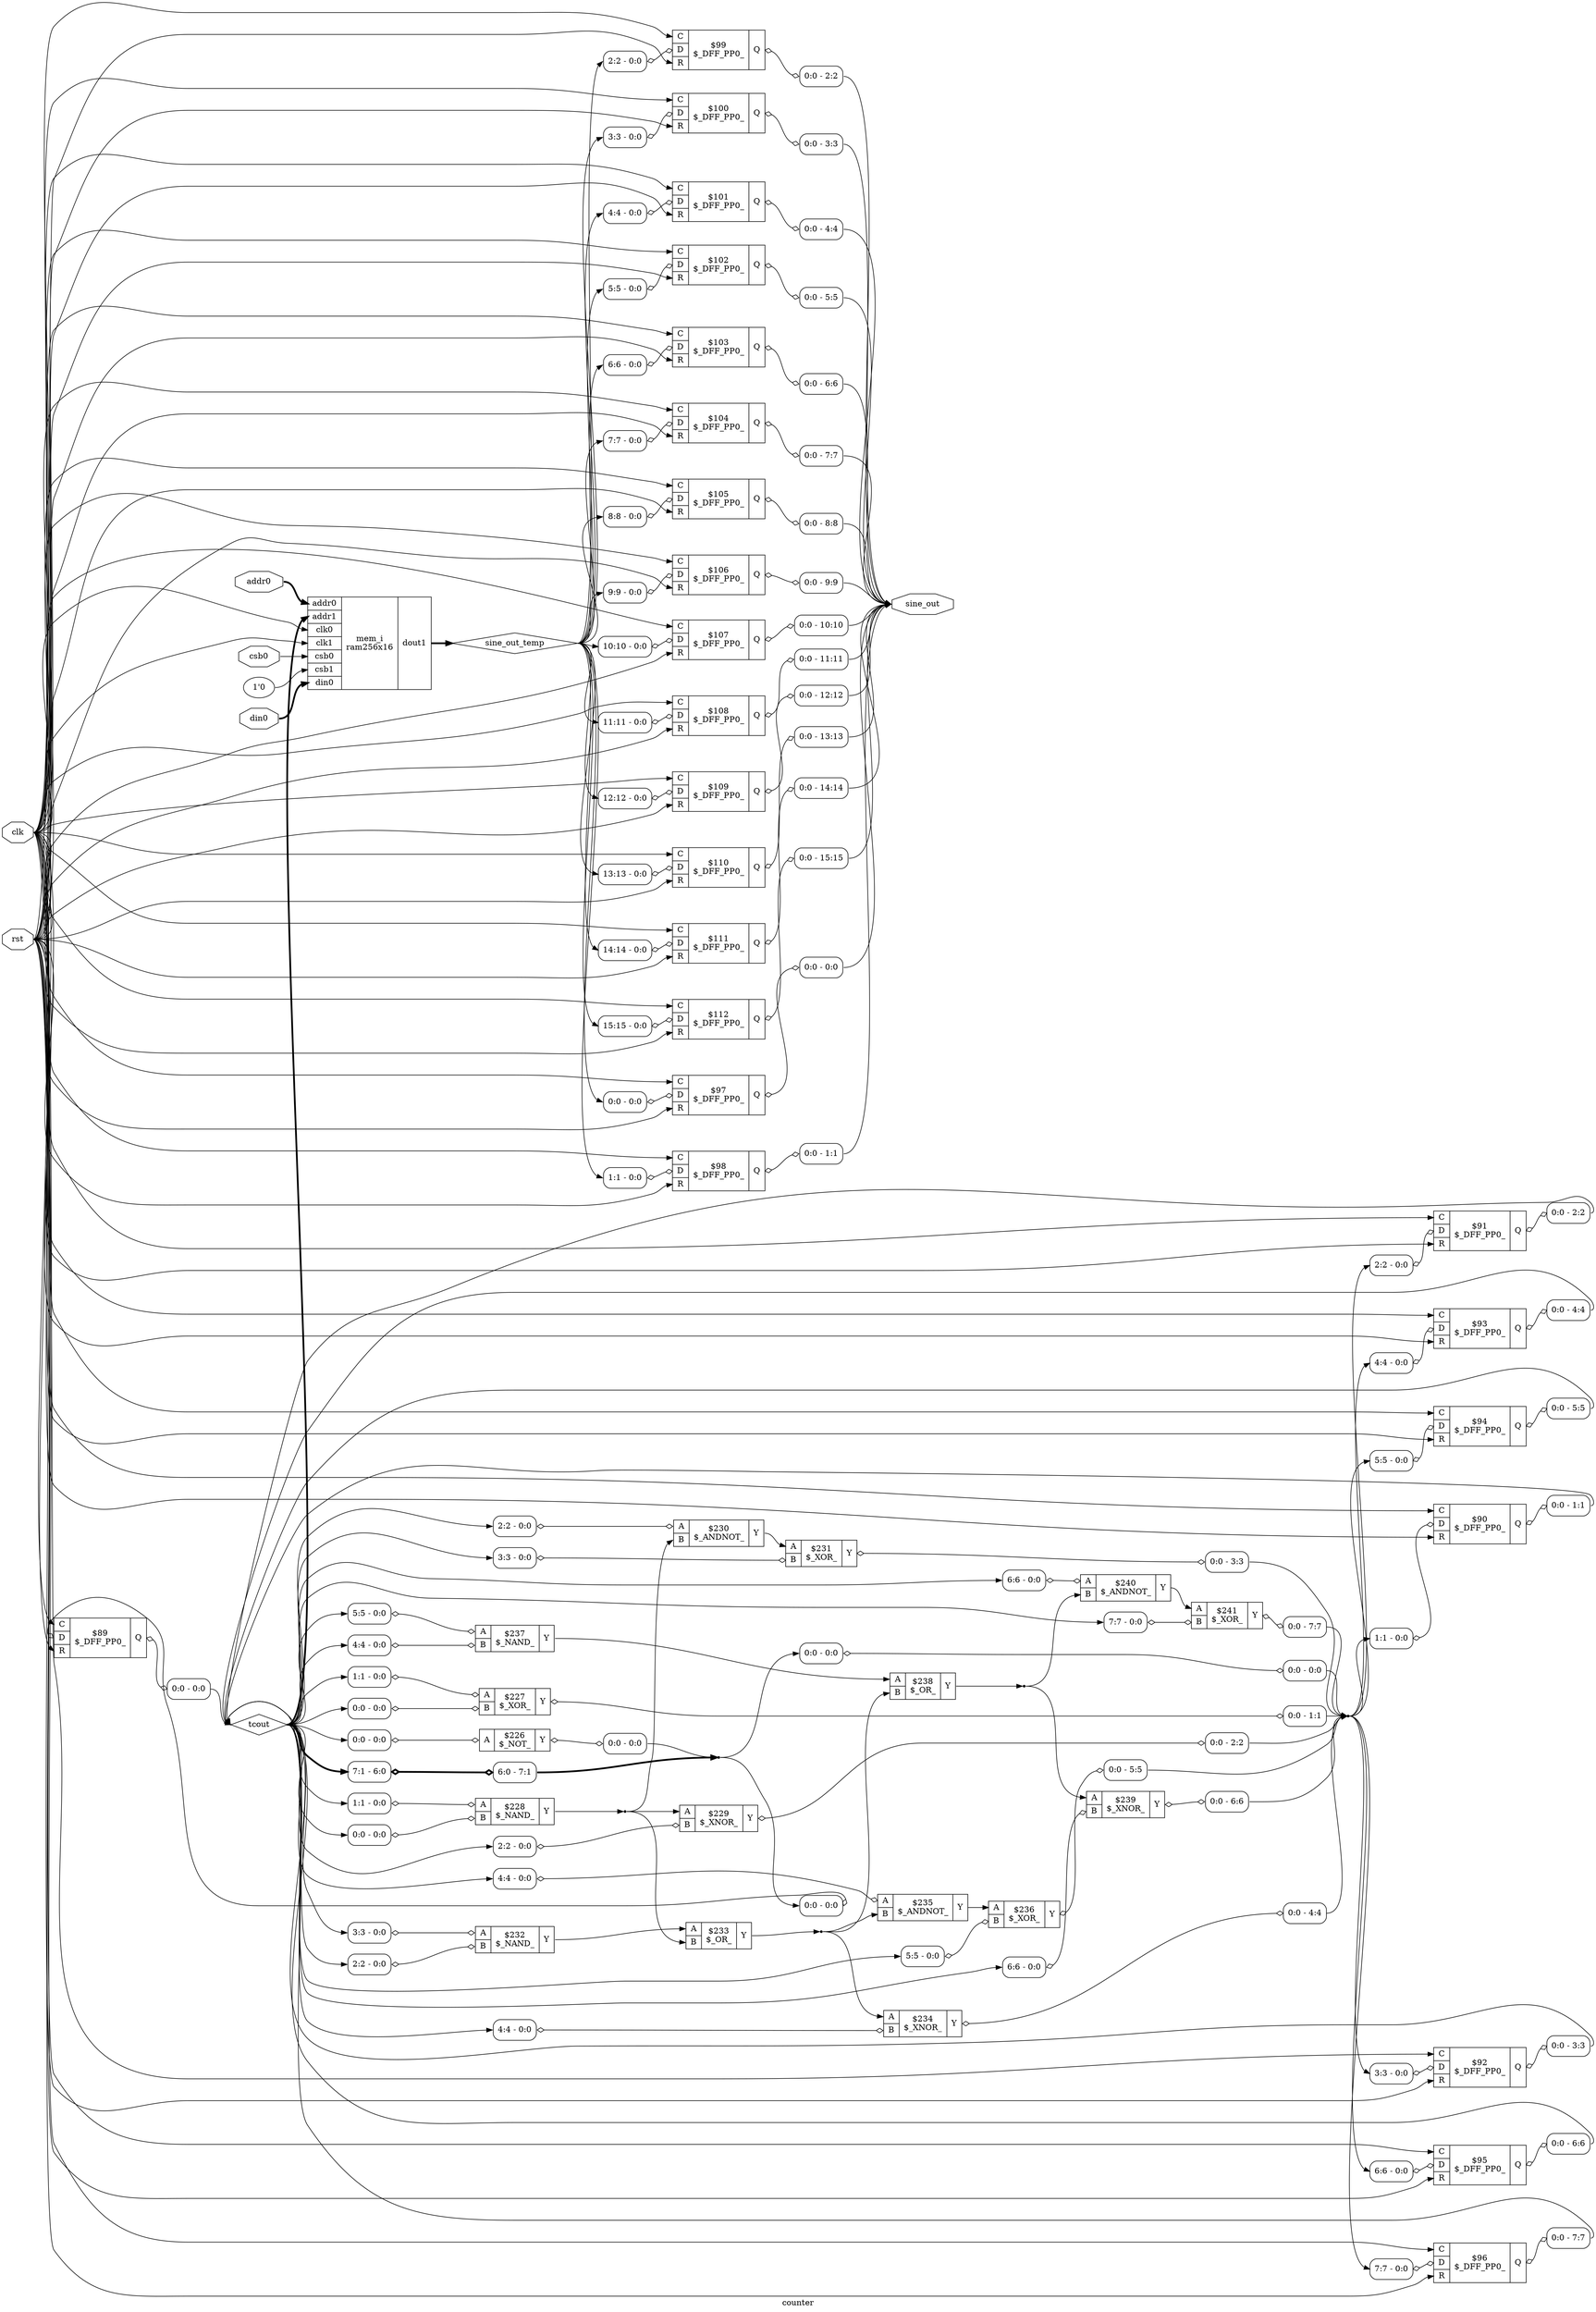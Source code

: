 digraph "counter" {
label="counter";
rankdir="LR";
remincross=true;
n11 [ shape=octagon, label="addr0", color="black", fontcolor="black"];
n12 [ shape=octagon, label="clk", color="black", fontcolor="black"];
n13 [ shape=octagon, label="csb0", color="black", fontcolor="black"];
n14 [ shape=octagon, label="din0", color="black", fontcolor="black"];
n15 [ shape=octagon, label="rst", color="black", fontcolor="black"];
n16 [ shape=octagon, label="sine_out", color="black", fontcolor="black"];
n17 [ shape=diamond, label="sine_out_temp", color="black", fontcolor="black"];
n18 [ shape=diamond, label="tcout", color="black", fontcolor="black"];
c21 [ shape=record, label="{{<p19> A}|$226\n$_NOT_|{<p20> Y}}",  ];
x0 [ shape=record, style=rounded, label="<s0> 0:0 - 0:0 ", color="black", fontcolor="black" ];
x0:e -> c21:p19:w [arrowhead=odiamond, arrowtail=odiamond, dir=both, color="black", fontcolor="black", label=""];
x1 [ shape=record, style=rounded, label="<s0> 0:0 - 0:0 ", color="black", fontcolor="black" ];
c21:p20:e -> x1:w [arrowhead=odiamond, arrowtail=odiamond, dir=both, color="black", fontcolor="black", label=""];
c23 [ shape=record, label="{{<p19> A|<p22> B}|$227\n$_XOR_|{<p20> Y}}",  ];
x2 [ shape=record, style=rounded, label="<s0> 1:1 - 0:0 ", color="black", fontcolor="black" ];
x2:e -> c23:p19:w [arrowhead=odiamond, arrowtail=odiamond, dir=both, color="black", fontcolor="black", label=""];
x3 [ shape=record, style=rounded, label="<s0> 0:0 - 0:0 ", color="black", fontcolor="black" ];
x3:e -> c23:p22:w [arrowhead=odiamond, arrowtail=odiamond, dir=both, color="black", fontcolor="black", label=""];
x4 [ shape=record, style=rounded, label="<s0> 0:0 - 1:1 ", color="black", fontcolor="black" ];
c23:p20:e -> x4:w [arrowhead=odiamond, arrowtail=odiamond, dir=both, color="black", fontcolor="black", label=""];
c24 [ shape=record, label="{{<p19> A|<p22> B}|$228\n$_NAND_|{<p20> Y}}",  ];
x5 [ shape=record, style=rounded, label="<s0> 1:1 - 0:0 ", color="black", fontcolor="black" ];
x5:e -> c24:p19:w [arrowhead=odiamond, arrowtail=odiamond, dir=both, color="black", fontcolor="black", label=""];
x6 [ shape=record, style=rounded, label="<s0> 0:0 - 0:0 ", color="black", fontcolor="black" ];
x6:e -> c24:p22:w [arrowhead=odiamond, arrowtail=odiamond, dir=both, color="black", fontcolor="black", label=""];
c25 [ shape=record, label="{{<p19> A|<p22> B}|$229\n$_XNOR_|{<p20> Y}}",  ];
x7 [ shape=record, style=rounded, label="<s0> 2:2 - 0:0 ", color="black", fontcolor="black" ];
x7:e -> c25:p22:w [arrowhead=odiamond, arrowtail=odiamond, dir=both, color="black", fontcolor="black", label=""];
x8 [ shape=record, style=rounded, label="<s0> 0:0 - 2:2 ", color="black", fontcolor="black" ];
c25:p20:e -> x8:w [arrowhead=odiamond, arrowtail=odiamond, dir=both, color="black", fontcolor="black", label=""];
c26 [ shape=record, label="{{<p19> A|<p22> B}|$230\n$_ANDNOT_|{<p20> Y}}",  ];
x9 [ shape=record, style=rounded, label="<s0> 2:2 - 0:0 ", color="black", fontcolor="black" ];
x9:e -> c26:p19:w [arrowhead=odiamond, arrowtail=odiamond, dir=both, color="black", fontcolor="black", label=""];
c27 [ shape=record, label="{{<p19> A|<p22> B}|$231\n$_XOR_|{<p20> Y}}",  ];
x10 [ shape=record, style=rounded, label="<s0> 3:3 - 0:0 ", color="black", fontcolor="black" ];
x10:e -> c27:p22:w [arrowhead=odiamond, arrowtail=odiamond, dir=both, color="black", fontcolor="black", label=""];
x11 [ shape=record, style=rounded, label="<s0> 0:0 - 3:3 ", color="black", fontcolor="black" ];
c27:p20:e -> x11:w [arrowhead=odiamond, arrowtail=odiamond, dir=both, color="black", fontcolor="black", label=""];
c28 [ shape=record, label="{{<p19> A|<p22> B}|$232\n$_NAND_|{<p20> Y}}",  ];
x12 [ shape=record, style=rounded, label="<s0> 3:3 - 0:0 ", color="black", fontcolor="black" ];
x12:e -> c28:p19:w [arrowhead=odiamond, arrowtail=odiamond, dir=both, color="black", fontcolor="black", label=""];
x13 [ shape=record, style=rounded, label="<s0> 2:2 - 0:0 ", color="black", fontcolor="black" ];
x13:e -> c28:p22:w [arrowhead=odiamond, arrowtail=odiamond, dir=both, color="black", fontcolor="black", label=""];
c29 [ shape=record, label="{{<p19> A|<p22> B}|$233\n$_OR_|{<p20> Y}}",  ];
c30 [ shape=record, label="{{<p19> A|<p22> B}|$234\n$_XNOR_|{<p20> Y}}",  ];
x14 [ shape=record, style=rounded, label="<s0> 4:4 - 0:0 ", color="black", fontcolor="black" ];
x14:e -> c30:p22:w [arrowhead=odiamond, arrowtail=odiamond, dir=both, color="black", fontcolor="black", label=""];
x15 [ shape=record, style=rounded, label="<s0> 0:0 - 4:4 ", color="black", fontcolor="black" ];
c30:p20:e -> x15:w [arrowhead=odiamond, arrowtail=odiamond, dir=both, color="black", fontcolor="black", label=""];
c31 [ shape=record, label="{{<p19> A|<p22> B}|$235\n$_ANDNOT_|{<p20> Y}}",  ];
x16 [ shape=record, style=rounded, label="<s0> 4:4 - 0:0 ", color="black", fontcolor="black" ];
x16:e -> c31:p19:w [arrowhead=odiamond, arrowtail=odiamond, dir=both, color="black", fontcolor="black", label=""];
c32 [ shape=record, label="{{<p19> A|<p22> B}|$236\n$_XOR_|{<p20> Y}}",  ];
x17 [ shape=record, style=rounded, label="<s0> 5:5 - 0:0 ", color="black", fontcolor="black" ];
x17:e -> c32:p22:w [arrowhead=odiamond, arrowtail=odiamond, dir=both, color="black", fontcolor="black", label=""];
x18 [ shape=record, style=rounded, label="<s0> 0:0 - 5:5 ", color="black", fontcolor="black" ];
c32:p20:e -> x18:w [arrowhead=odiamond, arrowtail=odiamond, dir=both, color="black", fontcolor="black", label=""];
c33 [ shape=record, label="{{<p19> A|<p22> B}|$237\n$_NAND_|{<p20> Y}}",  ];
x19 [ shape=record, style=rounded, label="<s0> 5:5 - 0:0 ", color="black", fontcolor="black" ];
x19:e -> c33:p19:w [arrowhead=odiamond, arrowtail=odiamond, dir=both, color="black", fontcolor="black", label=""];
x20 [ shape=record, style=rounded, label="<s0> 4:4 - 0:0 ", color="black", fontcolor="black" ];
x20:e -> c33:p22:w [arrowhead=odiamond, arrowtail=odiamond, dir=both, color="black", fontcolor="black", label=""];
c34 [ shape=record, label="{{<p19> A|<p22> B}|$238\n$_OR_|{<p20> Y}}",  ];
c35 [ shape=record, label="{{<p19> A|<p22> B}|$239\n$_XNOR_|{<p20> Y}}",  ];
x21 [ shape=record, style=rounded, label="<s0> 6:6 - 0:0 ", color="black", fontcolor="black" ];
x21:e -> c35:p22:w [arrowhead=odiamond, arrowtail=odiamond, dir=both, color="black", fontcolor="black", label=""];
x22 [ shape=record, style=rounded, label="<s0> 0:0 - 6:6 ", color="black", fontcolor="black" ];
c35:p20:e -> x22:w [arrowhead=odiamond, arrowtail=odiamond, dir=both, color="black", fontcolor="black", label=""];
c36 [ shape=record, label="{{<p19> A|<p22> B}|$240\n$_ANDNOT_|{<p20> Y}}",  ];
x23 [ shape=record, style=rounded, label="<s0> 6:6 - 0:0 ", color="black", fontcolor="black" ];
x23:e -> c36:p19:w [arrowhead=odiamond, arrowtail=odiamond, dir=both, color="black", fontcolor="black", label=""];
c37 [ shape=record, label="{{<p19> A|<p22> B}|$241\n$_XOR_|{<p20> Y}}",  ];
x24 [ shape=record, style=rounded, label="<s0> 7:7 - 0:0 ", color="black", fontcolor="black" ];
x24:e -> c37:p22:w [arrowhead=odiamond, arrowtail=odiamond, dir=both, color="black", fontcolor="black", label=""];
x25 [ shape=record, style=rounded, label="<s0> 0:0 - 7:7 ", color="black", fontcolor="black" ];
c37:p20:e -> x25:w [arrowhead=odiamond, arrowtail=odiamond, dir=both, color="black", fontcolor="black", label=""];
c42 [ shape=record, label="{{<p38> C|<p39> D|<p40> R}|$100\n$_DFF_PP0_|{<p41> Q}}",  ];
x26 [ shape=record, style=rounded, label="<s0> 3:3 - 0:0 ", color="black", fontcolor="black" ];
x26:e -> c42:p39:w [arrowhead=odiamond, arrowtail=odiamond, dir=both, color="black", fontcolor="black", label=""];
x27 [ shape=record, style=rounded, label="<s0> 0:0 - 3:3 ", color="black", fontcolor="black" ];
c42:p41:e -> x27:w [arrowhead=odiamond, arrowtail=odiamond, dir=both, color="black", fontcolor="black", label=""];
c43 [ shape=record, label="{{<p38> C|<p39> D|<p40> R}|$101\n$_DFF_PP0_|{<p41> Q}}",  ];
x28 [ shape=record, style=rounded, label="<s0> 4:4 - 0:0 ", color="black", fontcolor="black" ];
x28:e -> c43:p39:w [arrowhead=odiamond, arrowtail=odiamond, dir=both, color="black", fontcolor="black", label=""];
x29 [ shape=record, style=rounded, label="<s0> 0:0 - 4:4 ", color="black", fontcolor="black" ];
c43:p41:e -> x29:w [arrowhead=odiamond, arrowtail=odiamond, dir=both, color="black", fontcolor="black", label=""];
c44 [ shape=record, label="{{<p38> C|<p39> D|<p40> R}|$102\n$_DFF_PP0_|{<p41> Q}}",  ];
x30 [ shape=record, style=rounded, label="<s0> 5:5 - 0:0 ", color="black", fontcolor="black" ];
x30:e -> c44:p39:w [arrowhead=odiamond, arrowtail=odiamond, dir=both, color="black", fontcolor="black", label=""];
x31 [ shape=record, style=rounded, label="<s0> 0:0 - 5:5 ", color="black", fontcolor="black" ];
c44:p41:e -> x31:w [arrowhead=odiamond, arrowtail=odiamond, dir=both, color="black", fontcolor="black", label=""];
c45 [ shape=record, label="{{<p38> C|<p39> D|<p40> R}|$103\n$_DFF_PP0_|{<p41> Q}}",  ];
x32 [ shape=record, style=rounded, label="<s0> 6:6 - 0:0 ", color="black", fontcolor="black" ];
x32:e -> c45:p39:w [arrowhead=odiamond, arrowtail=odiamond, dir=both, color="black", fontcolor="black", label=""];
x33 [ shape=record, style=rounded, label="<s0> 0:0 - 6:6 ", color="black", fontcolor="black" ];
c45:p41:e -> x33:w [arrowhead=odiamond, arrowtail=odiamond, dir=both, color="black", fontcolor="black", label=""];
c46 [ shape=record, label="{{<p38> C|<p39> D|<p40> R}|$104\n$_DFF_PP0_|{<p41> Q}}",  ];
x34 [ shape=record, style=rounded, label="<s0> 7:7 - 0:0 ", color="black", fontcolor="black" ];
x34:e -> c46:p39:w [arrowhead=odiamond, arrowtail=odiamond, dir=both, color="black", fontcolor="black", label=""];
x35 [ shape=record, style=rounded, label="<s0> 0:0 - 7:7 ", color="black", fontcolor="black" ];
c46:p41:e -> x35:w [arrowhead=odiamond, arrowtail=odiamond, dir=both, color="black", fontcolor="black", label=""];
c47 [ shape=record, label="{{<p38> C|<p39> D|<p40> R}|$105\n$_DFF_PP0_|{<p41> Q}}",  ];
x36 [ shape=record, style=rounded, label="<s0> 8:8 - 0:0 ", color="black", fontcolor="black" ];
x36:e -> c47:p39:w [arrowhead=odiamond, arrowtail=odiamond, dir=both, color="black", fontcolor="black", label=""];
x37 [ shape=record, style=rounded, label="<s0> 0:0 - 8:8 ", color="black", fontcolor="black" ];
c47:p41:e -> x37:w [arrowhead=odiamond, arrowtail=odiamond, dir=both, color="black", fontcolor="black", label=""];
c48 [ shape=record, label="{{<p38> C|<p39> D|<p40> R}|$106\n$_DFF_PP0_|{<p41> Q}}",  ];
x38 [ shape=record, style=rounded, label="<s0> 9:9 - 0:0 ", color="black", fontcolor="black" ];
x38:e -> c48:p39:w [arrowhead=odiamond, arrowtail=odiamond, dir=both, color="black", fontcolor="black", label=""];
x39 [ shape=record, style=rounded, label="<s0> 0:0 - 9:9 ", color="black", fontcolor="black" ];
c48:p41:e -> x39:w [arrowhead=odiamond, arrowtail=odiamond, dir=both, color="black", fontcolor="black", label=""];
c49 [ shape=record, label="{{<p38> C|<p39> D|<p40> R}|$107\n$_DFF_PP0_|{<p41> Q}}",  ];
x40 [ shape=record, style=rounded, label="<s0> 10:10 - 0:0 ", color="black", fontcolor="black" ];
x40:e -> c49:p39:w [arrowhead=odiamond, arrowtail=odiamond, dir=both, color="black", fontcolor="black", label=""];
x41 [ shape=record, style=rounded, label="<s0> 0:0 - 10:10 ", color="black", fontcolor="black" ];
c49:p41:e -> x41:w [arrowhead=odiamond, arrowtail=odiamond, dir=both, color="black", fontcolor="black", label=""];
c50 [ shape=record, label="{{<p38> C|<p39> D|<p40> R}|$108\n$_DFF_PP0_|{<p41> Q}}",  ];
x42 [ shape=record, style=rounded, label="<s0> 11:11 - 0:0 ", color="black", fontcolor="black" ];
x42:e -> c50:p39:w [arrowhead=odiamond, arrowtail=odiamond, dir=both, color="black", fontcolor="black", label=""];
x43 [ shape=record, style=rounded, label="<s0> 0:0 - 11:11 ", color="black", fontcolor="black" ];
c50:p41:e -> x43:w [arrowhead=odiamond, arrowtail=odiamond, dir=both, color="black", fontcolor="black", label=""];
c51 [ shape=record, label="{{<p38> C|<p39> D|<p40> R}|$109\n$_DFF_PP0_|{<p41> Q}}",  ];
x44 [ shape=record, style=rounded, label="<s0> 12:12 - 0:0 ", color="black", fontcolor="black" ];
x44:e -> c51:p39:w [arrowhead=odiamond, arrowtail=odiamond, dir=both, color="black", fontcolor="black", label=""];
x45 [ shape=record, style=rounded, label="<s0> 0:0 - 12:12 ", color="black", fontcolor="black" ];
c51:p41:e -> x45:w [arrowhead=odiamond, arrowtail=odiamond, dir=both, color="black", fontcolor="black", label=""];
c52 [ shape=record, label="{{<p38> C|<p39> D|<p40> R}|$110\n$_DFF_PP0_|{<p41> Q}}",  ];
x46 [ shape=record, style=rounded, label="<s0> 13:13 - 0:0 ", color="black", fontcolor="black" ];
x46:e -> c52:p39:w [arrowhead=odiamond, arrowtail=odiamond, dir=both, color="black", fontcolor="black", label=""];
x47 [ shape=record, style=rounded, label="<s0> 0:0 - 13:13 ", color="black", fontcolor="black" ];
c52:p41:e -> x47:w [arrowhead=odiamond, arrowtail=odiamond, dir=both, color="black", fontcolor="black", label=""];
c53 [ shape=record, label="{{<p38> C|<p39> D|<p40> R}|$111\n$_DFF_PP0_|{<p41> Q}}",  ];
x48 [ shape=record, style=rounded, label="<s0> 14:14 - 0:0 ", color="black", fontcolor="black" ];
x48:e -> c53:p39:w [arrowhead=odiamond, arrowtail=odiamond, dir=both, color="black", fontcolor="black", label=""];
x49 [ shape=record, style=rounded, label="<s0> 0:0 - 14:14 ", color="black", fontcolor="black" ];
c53:p41:e -> x49:w [arrowhead=odiamond, arrowtail=odiamond, dir=both, color="black", fontcolor="black", label=""];
c54 [ shape=record, label="{{<p38> C|<p39> D|<p40> R}|$112\n$_DFF_PP0_|{<p41> Q}}",  ];
x50 [ shape=record, style=rounded, label="<s0> 15:15 - 0:0 ", color="black", fontcolor="black" ];
x50:e -> c54:p39:w [arrowhead=odiamond, arrowtail=odiamond, dir=both, color="black", fontcolor="black", label=""];
x51 [ shape=record, style=rounded, label="<s0> 0:0 - 15:15 ", color="black", fontcolor="black" ];
c54:p41:e -> x51:w [arrowhead=odiamond, arrowtail=odiamond, dir=both, color="black", fontcolor="black", label=""];
c55 [ shape=record, label="{{<p38> C|<p39> D|<p40> R}|$89\n$_DFF_PP0_|{<p41> Q}}",  ];
x52 [ shape=record, style=rounded, label="<s0> 0:0 - 0:0 ", color="black", fontcolor="black" ];
x52:e -> c55:p39:w [arrowhead=odiamond, arrowtail=odiamond, dir=both, color="black", fontcolor="black", label=""];
x53 [ shape=record, style=rounded, label="<s0> 0:0 - 0:0 ", color="black", fontcolor="black" ];
c55:p41:e -> x53:w [arrowhead=odiamond, arrowtail=odiamond, dir=both, color="black", fontcolor="black", label=""];
c56 [ shape=record, label="{{<p38> C|<p39> D|<p40> R}|$90\n$_DFF_PP0_|{<p41> Q}}",  ];
x54 [ shape=record, style=rounded, label="<s0> 1:1 - 0:0 ", color="black", fontcolor="black" ];
x54:e -> c56:p39:w [arrowhead=odiamond, arrowtail=odiamond, dir=both, color="black", fontcolor="black", label=""];
x55 [ shape=record, style=rounded, label="<s0> 0:0 - 1:1 ", color="black", fontcolor="black" ];
c56:p41:e -> x55:w [arrowhead=odiamond, arrowtail=odiamond, dir=both, color="black", fontcolor="black", label=""];
c57 [ shape=record, label="{{<p38> C|<p39> D|<p40> R}|$91\n$_DFF_PP0_|{<p41> Q}}",  ];
x56 [ shape=record, style=rounded, label="<s0> 2:2 - 0:0 ", color="black", fontcolor="black" ];
x56:e -> c57:p39:w [arrowhead=odiamond, arrowtail=odiamond, dir=both, color="black", fontcolor="black", label=""];
x57 [ shape=record, style=rounded, label="<s0> 0:0 - 2:2 ", color="black", fontcolor="black" ];
c57:p41:e -> x57:w [arrowhead=odiamond, arrowtail=odiamond, dir=both, color="black", fontcolor="black", label=""];
c58 [ shape=record, label="{{<p38> C|<p39> D|<p40> R}|$92\n$_DFF_PP0_|{<p41> Q}}",  ];
x58 [ shape=record, style=rounded, label="<s0> 3:3 - 0:0 ", color="black", fontcolor="black" ];
x58:e -> c58:p39:w [arrowhead=odiamond, arrowtail=odiamond, dir=both, color="black", fontcolor="black", label=""];
x59 [ shape=record, style=rounded, label="<s0> 0:0 - 3:3 ", color="black", fontcolor="black" ];
c58:p41:e -> x59:w [arrowhead=odiamond, arrowtail=odiamond, dir=both, color="black", fontcolor="black", label=""];
c59 [ shape=record, label="{{<p38> C|<p39> D|<p40> R}|$93\n$_DFF_PP0_|{<p41> Q}}",  ];
x60 [ shape=record, style=rounded, label="<s0> 4:4 - 0:0 ", color="black", fontcolor="black" ];
x60:e -> c59:p39:w [arrowhead=odiamond, arrowtail=odiamond, dir=both, color="black", fontcolor="black", label=""];
x61 [ shape=record, style=rounded, label="<s0> 0:0 - 4:4 ", color="black", fontcolor="black" ];
c59:p41:e -> x61:w [arrowhead=odiamond, arrowtail=odiamond, dir=both, color="black", fontcolor="black", label=""];
c60 [ shape=record, label="{{<p38> C|<p39> D|<p40> R}|$94\n$_DFF_PP0_|{<p41> Q}}",  ];
x62 [ shape=record, style=rounded, label="<s0> 5:5 - 0:0 ", color="black", fontcolor="black" ];
x62:e -> c60:p39:w [arrowhead=odiamond, arrowtail=odiamond, dir=both, color="black", fontcolor="black", label=""];
x63 [ shape=record, style=rounded, label="<s0> 0:0 - 5:5 ", color="black", fontcolor="black" ];
c60:p41:e -> x63:w [arrowhead=odiamond, arrowtail=odiamond, dir=both, color="black", fontcolor="black", label=""];
c61 [ shape=record, label="{{<p38> C|<p39> D|<p40> R}|$95\n$_DFF_PP0_|{<p41> Q}}",  ];
x64 [ shape=record, style=rounded, label="<s0> 6:6 - 0:0 ", color="black", fontcolor="black" ];
x64:e -> c61:p39:w [arrowhead=odiamond, arrowtail=odiamond, dir=both, color="black", fontcolor="black", label=""];
x65 [ shape=record, style=rounded, label="<s0> 0:0 - 6:6 ", color="black", fontcolor="black" ];
c61:p41:e -> x65:w [arrowhead=odiamond, arrowtail=odiamond, dir=both, color="black", fontcolor="black", label=""];
c62 [ shape=record, label="{{<p38> C|<p39> D|<p40> R}|$96\n$_DFF_PP0_|{<p41> Q}}",  ];
x66 [ shape=record, style=rounded, label="<s0> 7:7 - 0:0 ", color="black", fontcolor="black" ];
x66:e -> c62:p39:w [arrowhead=odiamond, arrowtail=odiamond, dir=both, color="black", fontcolor="black", label=""];
x67 [ shape=record, style=rounded, label="<s0> 0:0 - 7:7 ", color="black", fontcolor="black" ];
c62:p41:e -> x67:w [arrowhead=odiamond, arrowtail=odiamond, dir=both, color="black", fontcolor="black", label=""];
c63 [ shape=record, label="{{<p38> C|<p39> D|<p40> R}|$97\n$_DFF_PP0_|{<p41> Q}}",  ];
x68 [ shape=record, style=rounded, label="<s0> 0:0 - 0:0 ", color="black", fontcolor="black" ];
x68:e -> c63:p39:w [arrowhead=odiamond, arrowtail=odiamond, dir=both, color="black", fontcolor="black", label=""];
x69 [ shape=record, style=rounded, label="<s0> 0:0 - 0:0 ", color="black", fontcolor="black" ];
c63:p41:e -> x69:w [arrowhead=odiamond, arrowtail=odiamond, dir=both, color="black", fontcolor="black", label=""];
c64 [ shape=record, label="{{<p38> C|<p39> D|<p40> R}|$98\n$_DFF_PP0_|{<p41> Q}}",  ];
x70 [ shape=record, style=rounded, label="<s0> 1:1 - 0:0 ", color="black", fontcolor="black" ];
x70:e -> c64:p39:w [arrowhead=odiamond, arrowtail=odiamond, dir=both, color="black", fontcolor="black", label=""];
x71 [ shape=record, style=rounded, label="<s0> 0:0 - 1:1 ", color="black", fontcolor="black" ];
c64:p41:e -> x71:w [arrowhead=odiamond, arrowtail=odiamond, dir=both, color="black", fontcolor="black", label=""];
c65 [ shape=record, label="{{<p38> C|<p39> D|<p40> R}|$99\n$_DFF_PP0_|{<p41> Q}}",  ];
x72 [ shape=record, style=rounded, label="<s0> 2:2 - 0:0 ", color="black", fontcolor="black" ];
x72:e -> c65:p39:w [arrowhead=odiamond, arrowtail=odiamond, dir=both, color="black", fontcolor="black", label=""];
x73 [ shape=record, style=rounded, label="<s0> 0:0 - 2:2 ", color="black", fontcolor="black" ];
c65:p41:e -> x73:w [arrowhead=odiamond, arrowtail=odiamond, dir=both, color="black", fontcolor="black", label=""];
v74 [ label="1'0" ];
c71 [ shape=record, label="{{<p11> addr0|<p66> addr1|<p67> clk0|<p68> clk1|<p13> csb0|<p69> csb1|<p14> din0}|mem_i\nram256x16|{<p70> dout1}}",  ];
x75 [ shape=record, style=rounded, label="<s0> 7:1 - 6:0 ", color="black", fontcolor="black" ];
x76 [ shape=record, style=rounded, label="<s0> 6:0 - 7:1 ", color="black", fontcolor="black" ];
x75:e -> x76:w [arrowhead=odiamond, arrowtail=odiamond, dir=both, color="black", fontcolor="black", style="setlinewidth(3)", label=""];
x77 [ shape=record, style=rounded, label="<s0> 0:0 - 0:0 ", color="black", fontcolor="black" ];
x78 [ shape=record, style=rounded, label="<s0> 0:0 - 0:0 ", color="black", fontcolor="black" ];
x77:e -> x78:w [arrowhead=odiamond, arrowtail=odiamond, dir=both, color="black", fontcolor="black", label=""];
n1 [ shape=point ];
c24:p20:e -> n1:w [color="black", fontcolor="black", label=""];
n1:e -> c25:p19:w [color="black", fontcolor="black", label=""];
n1:e -> c26:p22:w [color="black", fontcolor="black", label=""];
n1:e -> c29:p22:w [color="black", fontcolor="black", label=""];
n10 [ shape=point ];
x11:s0:e -> n10:w [color="black", fontcolor="black", label=""];
x15:s0:e -> n10:w [color="black", fontcolor="black", label=""];
x18:s0:e -> n10:w [color="black", fontcolor="black", label=""];
x22:s0:e -> n10:w [color="black", fontcolor="black", label=""];
x25:s0:e -> n10:w [color="black", fontcolor="black", label=""];
x4:s0:e -> n10:w [color="black", fontcolor="black", label=""];
x78:s0:e -> n10:w [color="black", fontcolor="black", label=""];
x8:s0:e -> n10:w [color="black", fontcolor="black", label=""];
n10:e -> x54:s0:w [color="black", fontcolor="black", label=""];
n10:e -> x56:s0:w [color="black", fontcolor="black", label=""];
n10:e -> x58:s0:w [color="black", fontcolor="black", label=""];
n10:e -> x60:s0:w [color="black", fontcolor="black", label=""];
n10:e -> x62:s0:w [color="black", fontcolor="black", label=""];
n10:e -> x64:s0:w [color="black", fontcolor="black", label=""];
n10:e -> x66:s0:w [color="black", fontcolor="black", label=""];
n11:e -> c71:p11:w [color="black", fontcolor="black", style="setlinewidth(3)", label=""];
n12:e -> c42:p38:w [color="black", fontcolor="black", label=""];
n12:e -> c43:p38:w [color="black", fontcolor="black", label=""];
n12:e -> c44:p38:w [color="black", fontcolor="black", label=""];
n12:e -> c45:p38:w [color="black", fontcolor="black", label=""];
n12:e -> c46:p38:w [color="black", fontcolor="black", label=""];
n12:e -> c47:p38:w [color="black", fontcolor="black", label=""];
n12:e -> c48:p38:w [color="black", fontcolor="black", label=""];
n12:e -> c49:p38:w [color="black", fontcolor="black", label=""];
n12:e -> c50:p38:w [color="black", fontcolor="black", label=""];
n12:e -> c51:p38:w [color="black", fontcolor="black", label=""];
n12:e -> c52:p38:w [color="black", fontcolor="black", label=""];
n12:e -> c53:p38:w [color="black", fontcolor="black", label=""];
n12:e -> c54:p38:w [color="black", fontcolor="black", label=""];
n12:e -> c55:p38:w [color="black", fontcolor="black", label=""];
n12:e -> c56:p38:w [color="black", fontcolor="black", label=""];
n12:e -> c57:p38:w [color="black", fontcolor="black", label=""];
n12:e -> c58:p38:w [color="black", fontcolor="black", label=""];
n12:e -> c59:p38:w [color="black", fontcolor="black", label=""];
n12:e -> c60:p38:w [color="black", fontcolor="black", label=""];
n12:e -> c61:p38:w [color="black", fontcolor="black", label=""];
n12:e -> c62:p38:w [color="black", fontcolor="black", label=""];
n12:e -> c63:p38:w [color="black", fontcolor="black", label=""];
n12:e -> c64:p38:w [color="black", fontcolor="black", label=""];
n12:e -> c65:p38:w [color="black", fontcolor="black", label=""];
n12:e -> c71:p67:w [color="black", fontcolor="black", label=""];
n12:e -> c71:p68:w [color="black", fontcolor="black", label=""];
n13:e -> c71:p13:w [color="black", fontcolor="black", label=""];
n14:e -> c71:p14:w [color="black", fontcolor="black", style="setlinewidth(3)", label=""];
n15:e -> c42:p40:w [color="black", fontcolor="black", label=""];
n15:e -> c43:p40:w [color="black", fontcolor="black", label=""];
n15:e -> c44:p40:w [color="black", fontcolor="black", label=""];
n15:e -> c45:p40:w [color="black", fontcolor="black", label=""];
n15:e -> c46:p40:w [color="black", fontcolor="black", label=""];
n15:e -> c47:p40:w [color="black", fontcolor="black", label=""];
n15:e -> c48:p40:w [color="black", fontcolor="black", label=""];
n15:e -> c49:p40:w [color="black", fontcolor="black", label=""];
n15:e -> c50:p40:w [color="black", fontcolor="black", label=""];
n15:e -> c51:p40:w [color="black", fontcolor="black", label=""];
n15:e -> c52:p40:w [color="black", fontcolor="black", label=""];
n15:e -> c53:p40:w [color="black", fontcolor="black", label=""];
n15:e -> c54:p40:w [color="black", fontcolor="black", label=""];
n15:e -> c55:p40:w [color="black", fontcolor="black", label=""];
n15:e -> c56:p40:w [color="black", fontcolor="black", label=""];
n15:e -> c57:p40:w [color="black", fontcolor="black", label=""];
n15:e -> c58:p40:w [color="black", fontcolor="black", label=""];
n15:e -> c59:p40:w [color="black", fontcolor="black", label=""];
n15:e -> c60:p40:w [color="black", fontcolor="black", label=""];
n15:e -> c61:p40:w [color="black", fontcolor="black", label=""];
n15:e -> c62:p40:w [color="black", fontcolor="black", label=""];
n15:e -> c63:p40:w [color="black", fontcolor="black", label=""];
n15:e -> c64:p40:w [color="black", fontcolor="black", label=""];
n15:e -> c65:p40:w [color="black", fontcolor="black", label=""];
x27:s0:e -> n16:w [color="black", fontcolor="black", label=""];
x29:s0:e -> n16:w [color="black", fontcolor="black", label=""];
x31:s0:e -> n16:w [color="black", fontcolor="black", label=""];
x33:s0:e -> n16:w [color="black", fontcolor="black", label=""];
x35:s0:e -> n16:w [color="black", fontcolor="black", label=""];
x37:s0:e -> n16:w [color="black", fontcolor="black", label=""];
x39:s0:e -> n16:w [color="black", fontcolor="black", label=""];
x41:s0:e -> n16:w [color="black", fontcolor="black", label=""];
x43:s0:e -> n16:w [color="black", fontcolor="black", label=""];
x45:s0:e -> n16:w [color="black", fontcolor="black", label=""];
x47:s0:e -> n16:w [color="black", fontcolor="black", label=""];
x49:s0:e -> n16:w [color="black", fontcolor="black", label=""];
x51:s0:e -> n16:w [color="black", fontcolor="black", label=""];
x69:s0:e -> n16:w [color="black", fontcolor="black", label=""];
x71:s0:e -> n16:w [color="black", fontcolor="black", label=""];
x73:s0:e -> n16:w [color="black", fontcolor="black", label=""];
c71:p70:e -> n17:w [color="black", fontcolor="black", style="setlinewidth(3)", label=""];
n17:e -> x26:s0:w [color="black", fontcolor="black", label=""];
n17:e -> x28:s0:w [color="black", fontcolor="black", label=""];
n17:e -> x30:s0:w [color="black", fontcolor="black", label=""];
n17:e -> x32:s0:w [color="black", fontcolor="black", label=""];
n17:e -> x34:s0:w [color="black", fontcolor="black", label=""];
n17:e -> x36:s0:w [color="black", fontcolor="black", label=""];
n17:e -> x38:s0:w [color="black", fontcolor="black", label=""];
n17:e -> x40:s0:w [color="black", fontcolor="black", label=""];
n17:e -> x42:s0:w [color="black", fontcolor="black", label=""];
n17:e -> x44:s0:w [color="black", fontcolor="black", label=""];
n17:e -> x46:s0:w [color="black", fontcolor="black", label=""];
n17:e -> x48:s0:w [color="black", fontcolor="black", label=""];
n17:e -> x50:s0:w [color="black", fontcolor="black", label=""];
n17:e -> x68:s0:w [color="black", fontcolor="black", label=""];
n17:e -> x70:s0:w [color="black", fontcolor="black", label=""];
n17:e -> x72:s0:w [color="black", fontcolor="black", label=""];
x53:s0:e -> n18:w [color="black", fontcolor="black", label=""];
x55:s0:e -> n18:w [color="black", fontcolor="black", label=""];
x57:s0:e -> n18:w [color="black", fontcolor="black", label=""];
x59:s0:e -> n18:w [color="black", fontcolor="black", label=""];
x61:s0:e -> n18:w [color="black", fontcolor="black", label=""];
x63:s0:e -> n18:w [color="black", fontcolor="black", label=""];
x65:s0:e -> n18:w [color="black", fontcolor="black", label=""];
x67:s0:e -> n18:w [color="black", fontcolor="black", label=""];
n18:e -> c71:p66:w [color="black", fontcolor="black", style="setlinewidth(3)", label=""];
n18:e -> x0:s0:w [color="black", fontcolor="black", label=""];
n18:e -> x10:s0:w [color="black", fontcolor="black", label=""];
n18:e -> x12:s0:w [color="black", fontcolor="black", label=""];
n18:e -> x13:s0:w [color="black", fontcolor="black", label=""];
n18:e -> x14:s0:w [color="black", fontcolor="black", label=""];
n18:e -> x16:s0:w [color="black", fontcolor="black", label=""];
n18:e -> x17:s0:w [color="black", fontcolor="black", label=""];
n18:e -> x19:s0:w [color="black", fontcolor="black", label=""];
n18:e -> x20:s0:w [color="black", fontcolor="black", label=""];
n18:e -> x21:s0:w [color="black", fontcolor="black", label=""];
n18:e -> x23:s0:w [color="black", fontcolor="black", label=""];
n18:e -> x24:s0:w [color="black", fontcolor="black", label=""];
n18:e -> x2:s0:w [color="black", fontcolor="black", label=""];
n18:e -> x3:s0:w [color="black", fontcolor="black", label=""];
n18:e -> x5:s0:w [color="black", fontcolor="black", label=""];
n18:e -> x6:s0:w [color="black", fontcolor="black", label=""];
n18:e -> x75:s0:w [color="black", fontcolor="black", style="setlinewidth(3)", label=""];
n18:e -> x7:s0:w [color="black", fontcolor="black", label=""];
n18:e -> x9:s0:w [color="black", fontcolor="black", label=""];
c26:p20:e -> c27:p19:w [color="black", fontcolor="black", label=""];
c28:p20:e -> c29:p19:w [color="black", fontcolor="black", label=""];
n4 [ shape=point ];
c29:p20:e -> n4:w [color="black", fontcolor="black", label=""];
n4:e -> c30:p19:w [color="black", fontcolor="black", label=""];
n4:e -> c31:p22:w [color="black", fontcolor="black", label=""];
n4:e -> c34:p22:w [color="black", fontcolor="black", label=""];
c31:p20:e -> c32:p19:w [color="black", fontcolor="black", label=""];
c33:p20:e -> c34:p19:w [color="black", fontcolor="black", label=""];
n7 [ shape=point ];
c34:p20:e -> n7:w [color="black", fontcolor="black", label=""];
n7:e -> c35:p19:w [color="black", fontcolor="black", label=""];
n7:e -> c36:p22:w [color="black", fontcolor="black", label=""];
c36:p20:e -> c37:p19:w [color="black", fontcolor="black", label=""];
n9 [ shape=point ];
x1:s0:e -> n9:w [color="black", fontcolor="black", label=""];
x76:s0:e -> n9:w [color="black", fontcolor="black", style="setlinewidth(3)", label=""];
n9:e -> x52:s0:w [color="black", fontcolor="black", label=""];
n9:e -> x77:s0:w [color="black", fontcolor="black", label=""];
v74:e -> c71:p69:w [color="black", fontcolor="black", label=""];
}
